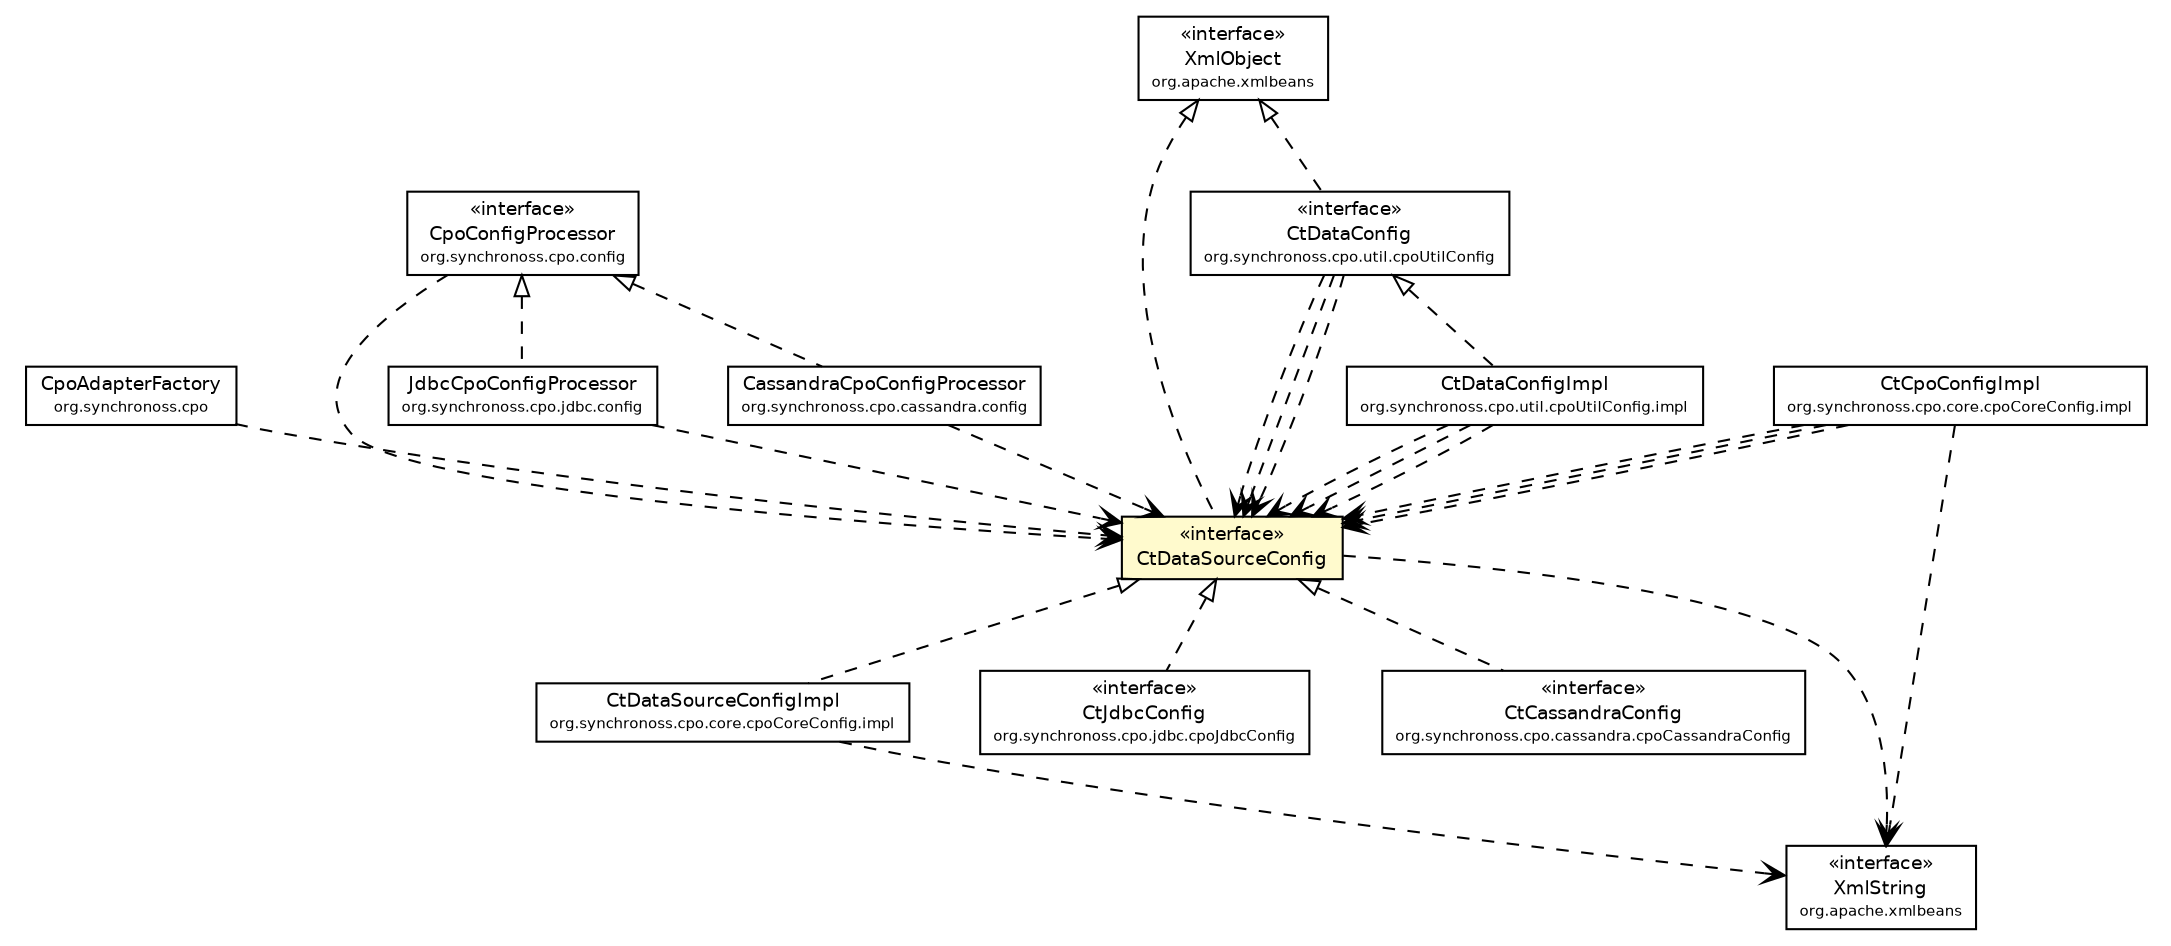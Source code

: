 #!/usr/local/bin/dot
#
# Class diagram 
# Generated by UmlGraph version 4.6 (http://www.spinellis.gr/sw/umlgraph)
#

digraph G {
	edge [fontname="Helvetica",fontsize=10,labelfontname="Helvetica",labelfontsize=10];
	node [fontname="Helvetica",fontsize=10,shape=plaintext];
	// org.synchronoss.cpo.CpoAdapterFactory
	c27371 [label=<<table border="0" cellborder="1" cellspacing="0" cellpadding="2" port="p" href="../../CpoAdapterFactory.html">
		<tr><td><table border="0" cellspacing="0" cellpadding="1">
			<tr><td> CpoAdapterFactory </td></tr>
			<tr><td><font point-size="7.0"> org.synchronoss.cpo </font></td></tr>
		</table></td></tr>
		</table>>, fontname="Helvetica", fontcolor="black", fontsize=9.0];
	// org.synchronoss.cpo.config.CpoConfigProcessor
	c27396 [label=<<table border="0" cellborder="1" cellspacing="0" cellpadding="2" port="p" href="../../config/CpoConfigProcessor.html">
		<tr><td><table border="0" cellspacing="0" cellpadding="1">
			<tr><td> &laquo;interface&raquo; </td></tr>
			<tr><td> CpoConfigProcessor </td></tr>
			<tr><td><font point-size="7.0"> org.synchronoss.cpo.config </font></td></tr>
		</table></td></tr>
		</table>>, fontname="Helvetica", fontcolor="black", fontsize=9.0];
	// org.synchronoss.cpo.core.cpoCoreConfig.CtDataSourceConfig
	c27451 [label=<<table border="0" cellborder="1" cellspacing="0" cellpadding="2" port="p" bgcolor="lemonChiffon" href="./CtDataSourceConfig.html">
		<tr><td><table border="0" cellspacing="0" cellpadding="1">
			<tr><td> &laquo;interface&raquo; </td></tr>
			<tr><td> CtDataSourceConfig </td></tr>
		</table></td></tr>
		</table>>, fontname="Helvetica", fontcolor="black", fontsize=9.0];
	// org.synchronoss.cpo.core.cpoCoreConfig.impl.CtDataSourceConfigImpl
	c27461 [label=<<table border="0" cellborder="1" cellspacing="0" cellpadding="2" port="p" href="./impl/CtDataSourceConfigImpl.html">
		<tr><td><table border="0" cellspacing="0" cellpadding="1">
			<tr><td> CtDataSourceConfigImpl </td></tr>
			<tr><td><font point-size="7.0"> org.synchronoss.cpo.core.cpoCoreConfig.impl </font></td></tr>
		</table></td></tr>
		</table>>, fontname="Helvetica", fontcolor="black", fontsize=9.0];
	// org.synchronoss.cpo.core.cpoCoreConfig.impl.CtCpoConfigImpl
	c27462 [label=<<table border="0" cellborder="1" cellspacing="0" cellpadding="2" port="p" href="./impl/CtCpoConfigImpl.html">
		<tr><td><table border="0" cellspacing="0" cellpadding="1">
			<tr><td> CtCpoConfigImpl </td></tr>
			<tr><td><font point-size="7.0"> org.synchronoss.cpo.core.cpoCoreConfig.impl </font></td></tr>
		</table></td></tr>
		</table>>, fontname="Helvetica", fontcolor="black", fontsize=9.0];
	// org.synchronoss.cpo.util.cpoUtilConfig.CtDataConfig
	c27463 [label=<<table border="0" cellborder="1" cellspacing="0" cellpadding="2" port="p" href="../../util/cpoUtilConfig/CtDataConfig.html">
		<tr><td><table border="0" cellspacing="0" cellpadding="1">
			<tr><td> &laquo;interface&raquo; </td></tr>
			<tr><td> CtDataConfig </td></tr>
			<tr><td><font point-size="7.0"> org.synchronoss.cpo.util.cpoUtilConfig </font></td></tr>
		</table></td></tr>
		</table>>, fontname="Helvetica", fontcolor="black", fontsize=9.0];
	// org.synchronoss.cpo.util.cpoUtilConfig.impl.CtDataConfigImpl
	c27476 [label=<<table border="0" cellborder="1" cellspacing="0" cellpadding="2" port="p" href="../../util/cpoUtilConfig/impl/CtDataConfigImpl.html">
		<tr><td><table border="0" cellspacing="0" cellpadding="1">
			<tr><td> CtDataConfigImpl </td></tr>
			<tr><td><font point-size="7.0"> org.synchronoss.cpo.util.cpoUtilConfig.impl </font></td></tr>
		</table></td></tr>
		</table>>, fontname="Helvetica", fontcolor="black", fontsize=9.0];
	// org.synchronoss.cpo.jdbc.config.JdbcCpoConfigProcessor
	c27504 [label=<<table border="0" cellborder="1" cellspacing="0" cellpadding="2" port="p" href="../../jdbc/config/JdbcCpoConfigProcessor.html">
		<tr><td><table border="0" cellspacing="0" cellpadding="1">
			<tr><td> JdbcCpoConfigProcessor </td></tr>
			<tr><td><font point-size="7.0"> org.synchronoss.cpo.jdbc.config </font></td></tr>
		</table></td></tr>
		</table>>, fontname="Helvetica", fontcolor="black", fontsize=9.0];
	// org.synchronoss.cpo.jdbc.cpoJdbcConfig.CtJdbcConfig
	c27513 [label=<<table border="0" cellborder="1" cellspacing="0" cellpadding="2" port="p" href="../../jdbc/cpoJdbcConfig/CtJdbcConfig.html">
		<tr><td><table border="0" cellspacing="0" cellpadding="1">
			<tr><td> &laquo;interface&raquo; </td></tr>
			<tr><td> CtJdbcConfig </td></tr>
			<tr><td><font point-size="7.0"> org.synchronoss.cpo.jdbc.cpoJdbcConfig </font></td></tr>
		</table></td></tr>
		</table>>, fontname="Helvetica", fontcolor="black", fontsize=9.0];
	// org.synchronoss.cpo.cassandra.config.CassandraCpoConfigProcessor
	c27542 [label=<<table border="0" cellborder="1" cellspacing="0" cellpadding="2" port="p" href="../../cassandra/config/CassandraCpoConfigProcessor.html">
		<tr><td><table border="0" cellspacing="0" cellpadding="1">
			<tr><td> CassandraCpoConfigProcessor </td></tr>
			<tr><td><font point-size="7.0"> org.synchronoss.cpo.cassandra.config </font></td></tr>
		</table></td></tr>
		</table>>, fontname="Helvetica", fontcolor="black", fontsize=9.0];
	// org.synchronoss.cpo.cassandra.cpoCassandraConfig.CtCassandraConfig
	c27563 [label=<<table border="0" cellborder="1" cellspacing="0" cellpadding="2" port="p" href="../../cassandra/cpoCassandraConfig/CtCassandraConfig.html">
		<tr><td><table border="0" cellspacing="0" cellpadding="1">
			<tr><td> &laquo;interface&raquo; </td></tr>
			<tr><td> CtCassandraConfig </td></tr>
			<tr><td><font point-size="7.0"> org.synchronoss.cpo.cassandra.cpoCassandraConfig </font></td></tr>
		</table></td></tr>
		</table>>, fontname="Helvetica", fontcolor="black", fontsize=9.0];
	//org.synchronoss.cpo.core.cpoCoreConfig.CtDataSourceConfig implements org.apache.xmlbeans.XmlObject
	c27575:p -> c27451:p [dir=back,arrowtail=empty,style=dashed];
	//org.synchronoss.cpo.core.cpoCoreConfig.impl.CtDataSourceConfigImpl implements org.synchronoss.cpo.core.cpoCoreConfig.CtDataSourceConfig
	c27451:p -> c27461:p [dir=back,arrowtail=empty,style=dashed];
	//org.synchronoss.cpo.util.cpoUtilConfig.CtDataConfig implements org.apache.xmlbeans.XmlObject
	c27575:p -> c27463:p [dir=back,arrowtail=empty,style=dashed];
	//org.synchronoss.cpo.util.cpoUtilConfig.impl.CtDataConfigImpl implements org.synchronoss.cpo.util.cpoUtilConfig.CtDataConfig
	c27463:p -> c27476:p [dir=back,arrowtail=empty,style=dashed];
	//org.synchronoss.cpo.jdbc.config.JdbcCpoConfigProcessor implements org.synchronoss.cpo.config.CpoConfigProcessor
	c27396:p -> c27504:p [dir=back,arrowtail=empty,style=dashed];
	//org.synchronoss.cpo.jdbc.cpoJdbcConfig.CtJdbcConfig implements org.synchronoss.cpo.core.cpoCoreConfig.CtDataSourceConfig
	c27451:p -> c27513:p [dir=back,arrowtail=empty,style=dashed];
	//org.synchronoss.cpo.cassandra.config.CassandraCpoConfigProcessor implements org.synchronoss.cpo.config.CpoConfigProcessor
	c27396:p -> c27542:p [dir=back,arrowtail=empty,style=dashed];
	//org.synchronoss.cpo.cassandra.cpoCassandraConfig.CtCassandraConfig implements org.synchronoss.cpo.core.cpoCoreConfig.CtDataSourceConfig
	c27451:p -> c27563:p [dir=back,arrowtail=empty,style=dashed];
	// org.synchronoss.cpo.CpoAdapterFactory DEPEND org.synchronoss.cpo.core.cpoCoreConfig.CtDataSourceConfig
	c27371:p -> c27451:p [taillabel="", label="", headlabel="", fontname="Helvetica", fontcolor="black", fontsize=10.0, color="black", arrowhead=open, style=dashed];
	// org.synchronoss.cpo.config.CpoConfigProcessor DEPEND org.synchronoss.cpo.core.cpoCoreConfig.CtDataSourceConfig
	c27396:p -> c27451:p [taillabel="", label="", headlabel="", fontname="Helvetica", fontcolor="black", fontsize=10.0, color="black", arrowhead=open, style=dashed];
	// org.synchronoss.cpo.core.cpoCoreConfig.CtDataSourceConfig DEPEND org.apache.xmlbeans.XmlString
	c27451:p -> c27576:p [taillabel="", label="", headlabel="", fontname="Helvetica", fontcolor="black", fontsize=10.0, color="black", arrowhead=open, style=dashed];
	// org.synchronoss.cpo.core.cpoCoreConfig.impl.CtDataSourceConfigImpl DEPEND org.apache.xmlbeans.XmlString
	c27461:p -> c27576:p [taillabel="", label="", headlabel="", fontname="Helvetica", fontcolor="black", fontsize=10.0, color="black", arrowhead=open, style=dashed];
	// org.synchronoss.cpo.core.cpoCoreConfig.impl.CtCpoConfigImpl DEPEND org.apache.xmlbeans.XmlString
	c27462:p -> c27576:p [taillabel="", label="", headlabel="", fontname="Helvetica", fontcolor="black", fontsize=10.0, color="black", arrowhead=open, style=dashed];
	// org.synchronoss.cpo.core.cpoCoreConfig.impl.CtCpoConfigImpl DEPEND org.synchronoss.cpo.core.cpoCoreConfig.CtDataSourceConfig
	c27462:p -> c27451:p [taillabel="", label="", headlabel="", fontname="Helvetica", fontcolor="black", fontsize=10.0, color="black", arrowhead=open, style=dashed];
	// org.synchronoss.cpo.core.cpoCoreConfig.impl.CtCpoConfigImpl DEPEND org.synchronoss.cpo.core.cpoCoreConfig.CtDataSourceConfig
	c27462:p -> c27451:p [taillabel="", label="", headlabel="", fontname="Helvetica", fontcolor="black", fontsize=10.0, color="black", arrowhead=open, style=dashed];
	// org.synchronoss.cpo.core.cpoCoreConfig.impl.CtCpoConfigImpl DEPEND org.synchronoss.cpo.core.cpoCoreConfig.CtDataSourceConfig
	c27462:p -> c27451:p [taillabel="", label="", headlabel="", fontname="Helvetica", fontcolor="black", fontsize=10.0, color="black", arrowhead=open, style=dashed];
	// org.synchronoss.cpo.util.cpoUtilConfig.CtDataConfig DEPEND org.synchronoss.cpo.core.cpoCoreConfig.CtDataSourceConfig
	c27463:p -> c27451:p [taillabel="", label="", headlabel="", fontname="Helvetica", fontcolor="black", fontsize=10.0, color="black", arrowhead=open, style=dashed];
	// org.synchronoss.cpo.util.cpoUtilConfig.CtDataConfig DEPEND org.synchronoss.cpo.core.cpoCoreConfig.CtDataSourceConfig
	c27463:p -> c27451:p [taillabel="", label="", headlabel="", fontname="Helvetica", fontcolor="black", fontsize=10.0, color="black", arrowhead=open, style=dashed];
	// org.synchronoss.cpo.util.cpoUtilConfig.CtDataConfig DEPEND org.synchronoss.cpo.core.cpoCoreConfig.CtDataSourceConfig
	c27463:p -> c27451:p [taillabel="", label="", headlabel="", fontname="Helvetica", fontcolor="black", fontsize=10.0, color="black", arrowhead=open, style=dashed];
	// org.synchronoss.cpo.util.cpoUtilConfig.impl.CtDataConfigImpl DEPEND org.synchronoss.cpo.core.cpoCoreConfig.CtDataSourceConfig
	c27476:p -> c27451:p [taillabel="", label="", headlabel="", fontname="Helvetica", fontcolor="black", fontsize=10.0, color="black", arrowhead=open, style=dashed];
	// org.synchronoss.cpo.util.cpoUtilConfig.impl.CtDataConfigImpl DEPEND org.synchronoss.cpo.core.cpoCoreConfig.CtDataSourceConfig
	c27476:p -> c27451:p [taillabel="", label="", headlabel="", fontname="Helvetica", fontcolor="black", fontsize=10.0, color="black", arrowhead=open, style=dashed];
	// org.synchronoss.cpo.util.cpoUtilConfig.impl.CtDataConfigImpl DEPEND org.synchronoss.cpo.core.cpoCoreConfig.CtDataSourceConfig
	c27476:p -> c27451:p [taillabel="", label="", headlabel="", fontname="Helvetica", fontcolor="black", fontsize=10.0, color="black", arrowhead=open, style=dashed];
	// org.synchronoss.cpo.jdbc.config.JdbcCpoConfigProcessor DEPEND org.synchronoss.cpo.core.cpoCoreConfig.CtDataSourceConfig
	c27504:p -> c27451:p [taillabel="", label="", headlabel="", fontname="Helvetica", fontcolor="black", fontsize=10.0, color="black", arrowhead=open, style=dashed];
	// org.synchronoss.cpo.cassandra.config.CassandraCpoConfigProcessor DEPEND org.synchronoss.cpo.core.cpoCoreConfig.CtDataSourceConfig
	c27542:p -> c27451:p [taillabel="", label="", headlabel="", fontname="Helvetica", fontcolor="black", fontsize=10.0, color="black", arrowhead=open, style=dashed];
	// org.apache.xmlbeans.XmlObject
	c27575 [label=<<table border="0" cellborder="1" cellspacing="0" cellpadding="2" port="p" href="http://java.sun.com/j2se/1.4.2/docs/api/org/apache/xmlbeans/XmlObject.html">
		<tr><td><table border="0" cellspacing="0" cellpadding="1">
			<tr><td> &laquo;interface&raquo; </td></tr>
			<tr><td> XmlObject </td></tr>
			<tr><td><font point-size="7.0"> org.apache.xmlbeans </font></td></tr>
		</table></td></tr>
		</table>>, fontname="Helvetica", fontcolor="black", fontsize=9.0];
	// org.apache.xmlbeans.XmlString
	c27576 [label=<<table border="0" cellborder="1" cellspacing="0" cellpadding="2" port="p" href="http://java.sun.com/j2se/1.4.2/docs/api/org/apache/xmlbeans/XmlString.html">
		<tr><td><table border="0" cellspacing="0" cellpadding="1">
			<tr><td> &laquo;interface&raquo; </td></tr>
			<tr><td> XmlString </td></tr>
			<tr><td><font point-size="7.0"> org.apache.xmlbeans </font></td></tr>
		</table></td></tr>
		</table>>, fontname="Helvetica", fontcolor="black", fontsize=9.0];
}

